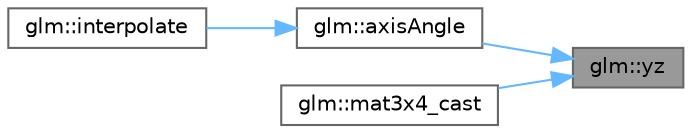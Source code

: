 digraph "glm::yz"
{
 // LATEX_PDF_SIZE
  bgcolor="transparent";
  edge [fontname=Helvetica,fontsize=10,labelfontname=Helvetica,labelfontsize=10];
  node [fontname=Helvetica,fontsize=10,shape=box,height=0.2,width=0.4];
  rankdir="RL";
  Node1 [id="Node000001",label="glm::yz",height=0.2,width=0.4,color="gray40", fillcolor="grey60", style="filled", fontcolor="black",tooltip=" "];
  Node1 -> Node2 [id="edge7_Node000001_Node000002",dir="back",color="steelblue1",style="solid",tooltip=" "];
  Node2 [id="Node000002",label="glm::axisAngle",height=0.2,width=0.4,color="grey40", fillcolor="white", style="filled",URL="$group__gtx__matrix__interpolation.html#gafefe32ce5a90a135287ba34fac3623bc",tooltip=" "];
  Node2 -> Node3 [id="edge8_Node000002_Node000003",dir="back",color="steelblue1",style="solid",tooltip=" "];
  Node3 [id="Node000003",label="glm::interpolate",height=0.2,width=0.4,color="grey40", fillcolor="white", style="filled",URL="$group__gtx__matrix__interpolation.html#ga95fb9868c6106bc8f47b2d195f5667b3",tooltip=" "];
  Node1 -> Node4 [id="edge9_Node000001_Node000004",dir="back",color="steelblue1",style="solid",tooltip=" "];
  Node4 [id="Node000004",label="glm::mat3x4_cast",height=0.2,width=0.4,color="grey40", fillcolor="white", style="filled",URL="$group__gtx__dual__quaternion.html#gacd7c91027b92e07cc5596145b87027b5",tooltip=" "];
}
